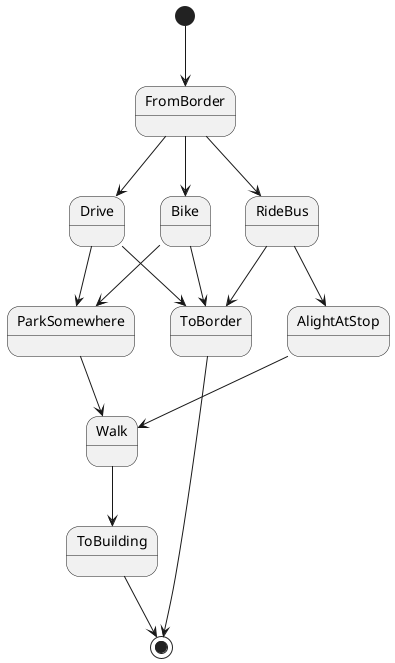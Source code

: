 @startuml

[*] --> FromBorder
Walk --> ToBuilding
ToBuilding --> [*]
ToBorder --> [*]

FromBorder --> Drive
Drive --> ToBorder
Drive --> ParkSomewhere
ParkSomewhere --> Walk

FromBorder --> Bike
Bike --> ToBorder
Bike --> ParkSomewhere

FromBorder --> RideBus
RideBus --> ToBorder
RideBus --> AlightAtStop
AlightAtStop --> Walk

@enduml
